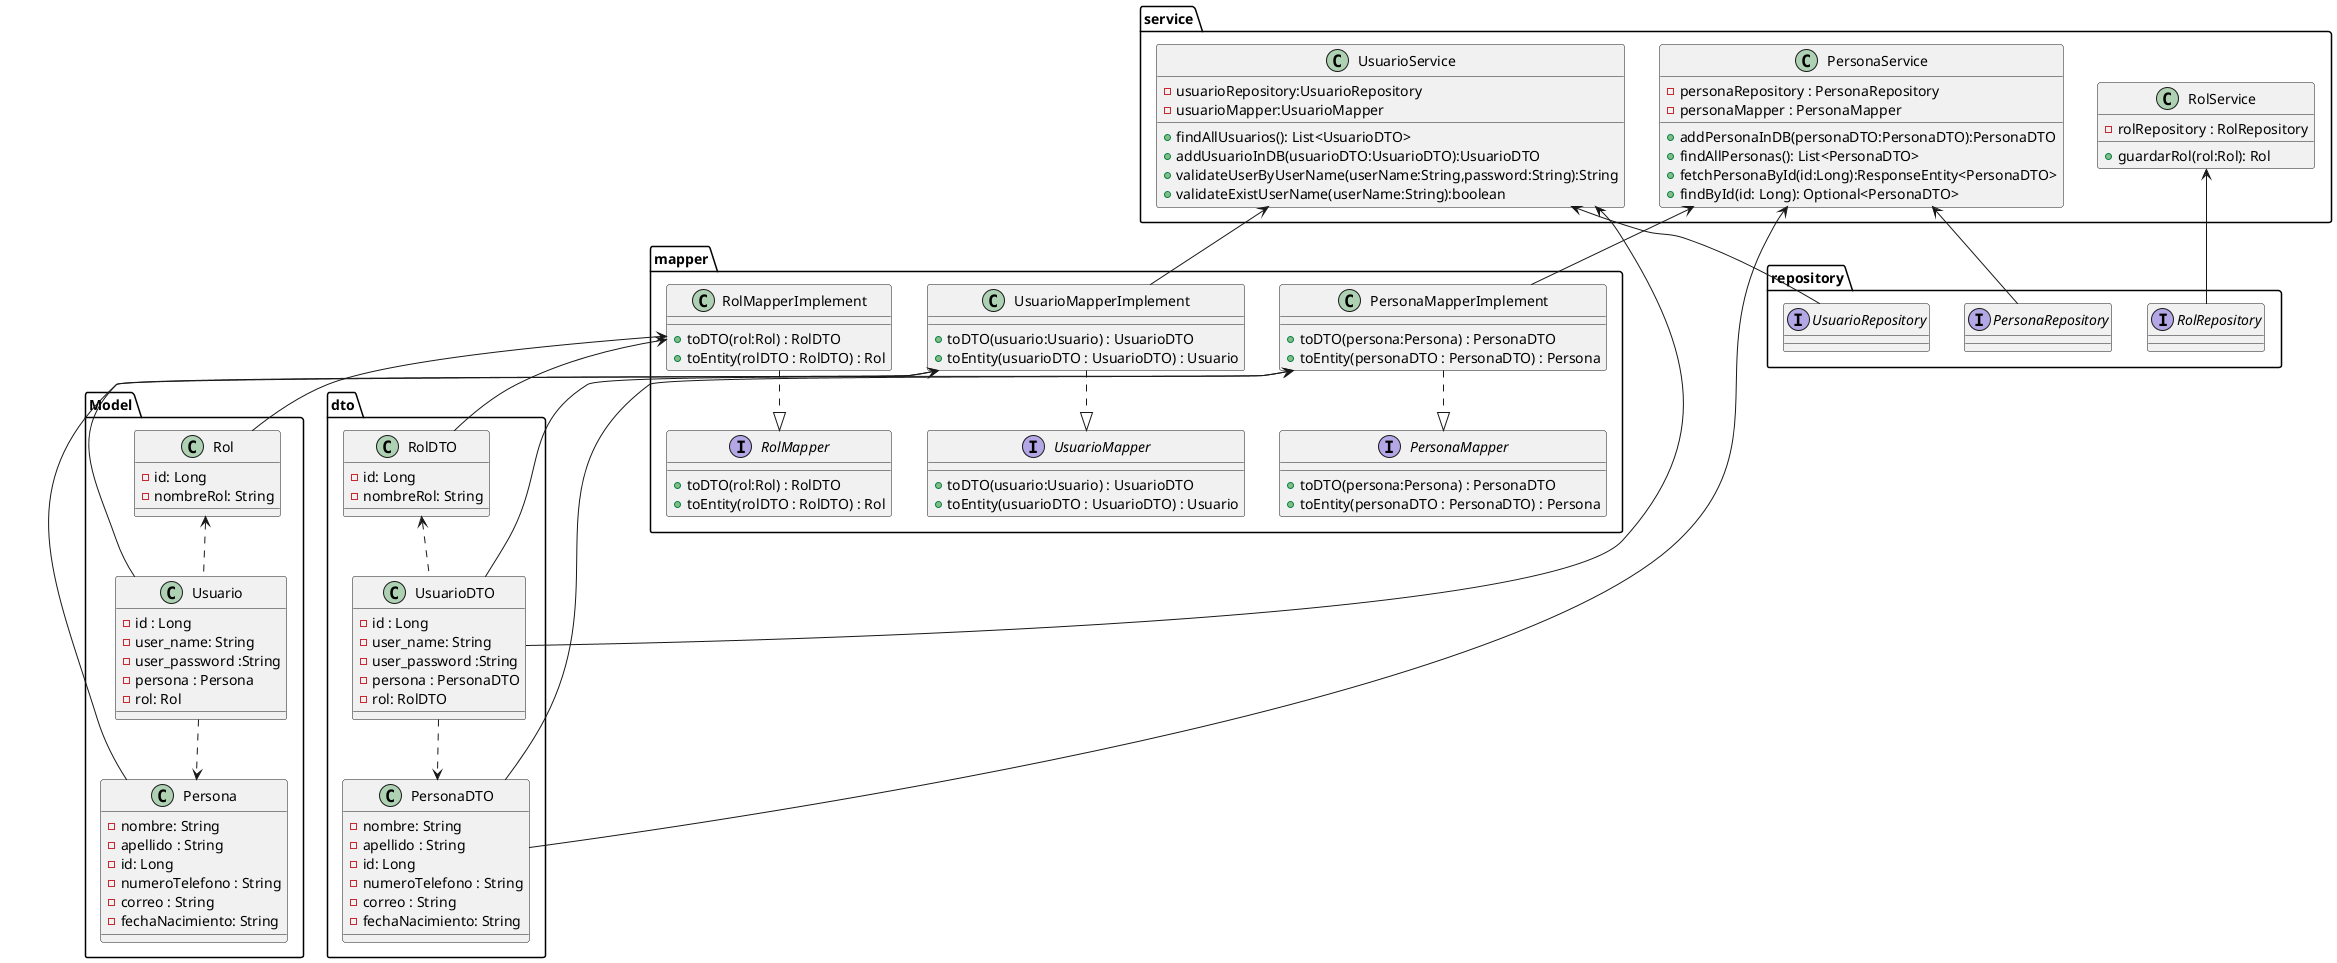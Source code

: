 @startuml
package Model{
    class Persona{
        - nombre: String
        - apellido : String 
        - id: Long
        - numeroTelefono : String
        - correo : String
        - fechaNacimiento: String
        
    }

    class Rol{
        - id: Long 
        - nombreRol: String 
    }
    class Usuario{
        - id : Long
        -user_name: String
        -user_password :String
        -persona : Persona
        - rol: Rol
    }

    Usuario ..> Persona
    Rol <.. Usuario

}
package dto{
    class PersonaDTO{
        - nombre: String
        - apellido : String 
        - id: Long
        - numeroTelefono : String
        - correo : String
        - fechaNacimiento: String
    }
    class RolDTO{
        - id: Long 
        - nombreRol: String
    }
    class UsuarioDTO{
         - id : Long
        -user_name: String
        -user_password :String
        -persona : PersonaDTO
        - rol: RolDTO
    }
}
package mapper{
    interface PersonaMapper{
        + toDTO(persona:Persona) : PersonaDTO
        + toEntity(personaDTO : PersonaDTO) : Persona
    }
    class PersonaMapperImplement{
        + toDTO(persona:Persona) : PersonaDTO
        + toEntity(personaDTO : PersonaDTO) : Persona
    }
    interface RolMapper{
        + toDTO(rol:Rol) : RolDTO
        + toEntity(rolDTO : RolDTO) : Rol
    }
    class RolMapperImplement{
        + toDTO(rol:Rol) : RolDTO
        + toEntity(rolDTO : RolDTO) : Rol
    }
    interface UsuarioMapper{
        + toDTO(usuario:Usuario) : UsuarioDTO
        + toEntity(usuarioDTO : UsuarioDTO) : Usuario
    }
    class UsuarioMapperImplement{
        + toDTO(usuario:Usuario) : UsuarioDTO
        + toEntity(usuarioDTO : UsuarioDTO) : Usuario
    }
}
package service{
    class PersonaService{
        - personaRepository : PersonaRepository
        - personaMapper : PersonaMapper
        + addPersonaInDB(personaDTO:PersonaDTO):PersonaDTO
        + findAllPersonas(): List<PersonaDTO>
        + fetchPersonaById(id:Long):ResponseEntity<PersonaDTO>
        + findById(id: Long): Optional<PersonaDTO>

        
    }
    class RolService{
        - rolRepository : RolRepository
        + guardarRol(rol:Rol): Rol
    }
    class UsuarioService{
        - usuarioRepository:UsuarioRepository
        - usuarioMapper:UsuarioMapper
        + findAllUsuarios(): List<UsuarioDTO>
        + addUsuarioInDB(usuarioDTO:UsuarioDTO):UsuarioDTO
        + validateUserByUserName(userName:String,password:String):String
        + validateExistUserName(userName:String):boolean
    }
}
package repository{
    interface PersonaRepository{}
    interface RolRepository{}
    interface UsuarioRepository{}
}
PersonaService <-- PersonaRepository
PersonaService <-- PersonaMapperImplement
RolService <-- RolRepository
UsuarioService <-- UsuarioRepository
UsuarioService <-- UsuarioMapperImplement
PersonaMapperImplement ..|> PersonaMapper
RolMapperImplement ..|> RolMapper
UsuarioMapperImplement ..|> UsuarioMapper
UsuarioDTO ..> PersonaDTO
RolDTO <.. UsuarioDTO
UsuarioMapperImplement <-- Usuario
UsuarioMapperImplement <-- UsuarioDTO
RolMapperImplement <-- Rol
RolMapperImplement <-- RolDTO
PersonaMapperImplement <-- Persona
PersonaMapperImplement <-- PersonaDTO
UsuarioService <-- UsuarioDTO
PersonaService <-- PersonaDTO
@enduml